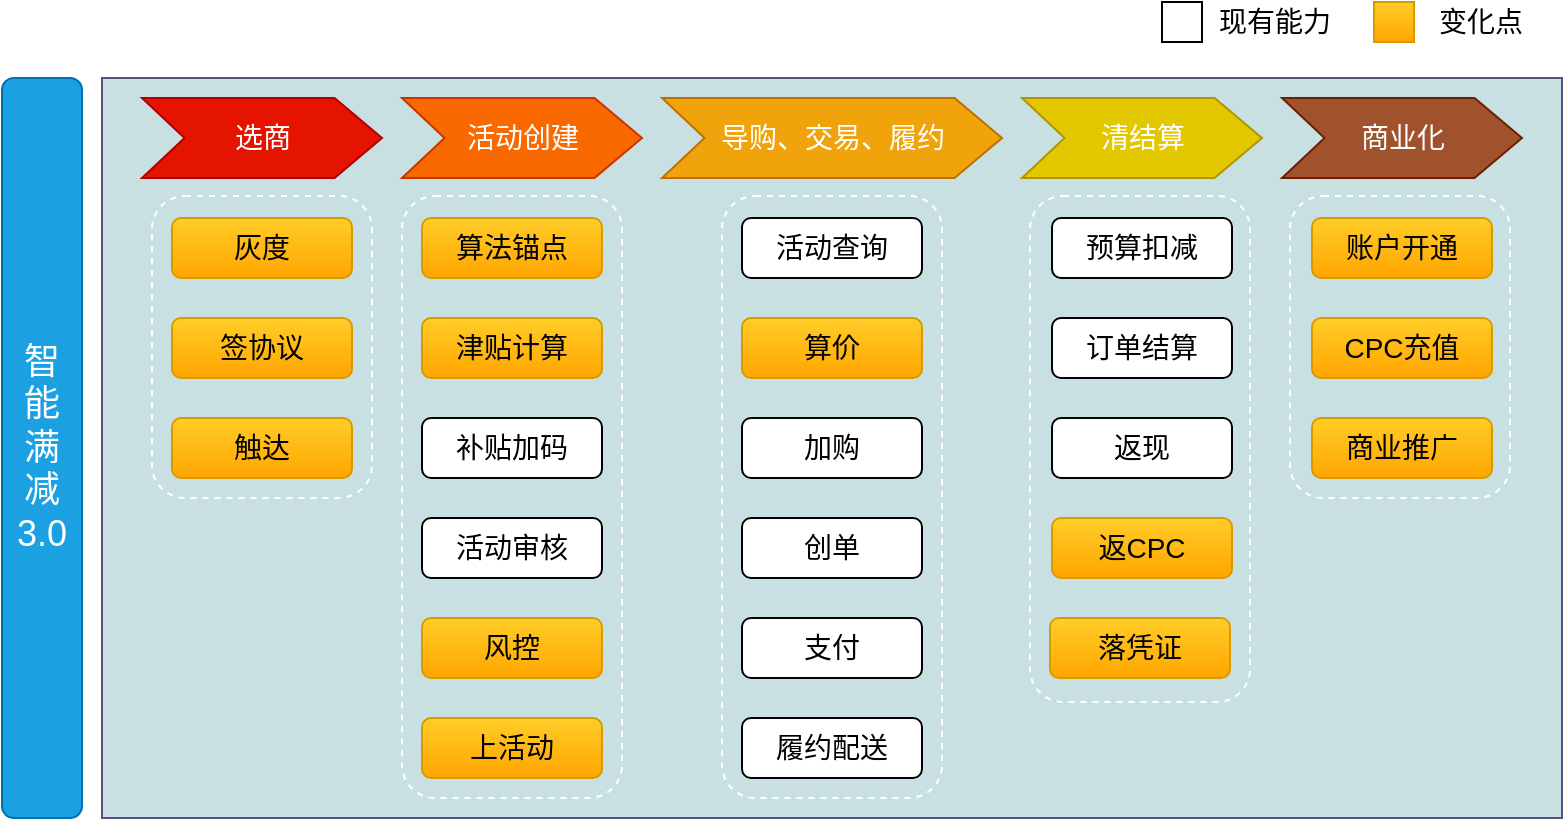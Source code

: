 <mxfile version="13.10.4" type="github" pages="3">
  <diagram id="svwzPPDEEpOVP8AQ4CcS" name="业务架构">
    <mxGraphModel dx="809" dy="461" grid="1" gridSize="10" guides="1" tooltips="1" connect="1" arrows="1" fold="1" page="1" pageScale="1" pageWidth="827" pageHeight="1169" math="0" shadow="0">
      <root>
        <mxCell id="0" />
        <mxCell id="1" parent="0" />
        <mxCell id="b3yf6rmu9NAUxcdTz7bX-2" value="" style="rounded=0;whiteSpace=wrap;html=1;fontSize=18;strokeColor=#56517e;fillColor=#C9E0E2;" parent="1" vertex="1">
          <mxGeometry x="60" y="48" width="730" height="370" as="geometry" />
        </mxCell>
        <mxCell id="b3yf6rmu9NAUxcdTz7bX-36" value="" style="rounded=1;whiteSpace=wrap;html=1;fontSize=14;dashed=1;fillColor=none;strokeColor=#FFFFFF;" parent="1" vertex="1">
          <mxGeometry x="654" y="107" width="110" height="151" as="geometry" />
        </mxCell>
        <mxCell id="b3yf6rmu9NAUxcdTz7bX-35" value="" style="rounded=1;whiteSpace=wrap;html=1;fontSize=14;dashed=1;fillColor=none;strokeColor=#FFFFFF;strokeWidth=1;" parent="1" vertex="1">
          <mxGeometry x="524" y="107" width="110" height="253" as="geometry" />
        </mxCell>
        <mxCell id="b3yf6rmu9NAUxcdTz7bX-34" value="" style="rounded=1;whiteSpace=wrap;html=1;fontSize=14;dashed=1;fillColor=none;strokeColor=#FFFFFF;" parent="1" vertex="1">
          <mxGeometry x="370" y="107" width="110" height="301" as="geometry" />
        </mxCell>
        <mxCell id="b3yf6rmu9NAUxcdTz7bX-33" value="" style="rounded=1;whiteSpace=wrap;html=1;fontSize=14;dashed=1;fillColor=none;strokeColor=#FFFFFF;" parent="1" vertex="1">
          <mxGeometry x="210" y="107" width="110" height="301" as="geometry" />
        </mxCell>
        <mxCell id="b3yf6rmu9NAUxcdTz7bX-32" value="" style="rounded=1;whiteSpace=wrap;html=1;fontSize=14;dashed=1;fillColor=none;strokeColor=#FFFFFF;" parent="1" vertex="1">
          <mxGeometry x="85" y="107" width="110" height="151" as="geometry" />
        </mxCell>
        <mxCell id="b3yf6rmu9NAUxcdTz7bX-1" value="智&lt;br style=&quot;font-size: 18px;&quot;&gt;能&lt;br style=&quot;font-size: 18px;&quot;&gt;满&lt;br style=&quot;font-size: 18px;&quot;&gt;减&lt;br style=&quot;font-size: 18px;&quot;&gt;3.0" style="rounded=1;whiteSpace=wrap;html=1;fontSize=18;fillColor=#1ba1e2;strokeColor=#006EAF;fontColor=#ffffff;" parent="1" vertex="1">
          <mxGeometry x="10" y="48" width="40" height="370" as="geometry" />
        </mxCell>
        <mxCell id="b3yf6rmu9NAUxcdTz7bX-3" value="活动创建" style="html=1;shadow=0;dashed=0;align=center;verticalAlign=middle;shape=mxgraph.arrows2.arrow;dy=0;dx=23.73;notch=21.27;fontSize=14;fillColor=#fa6800;strokeColor=#C73500;fontColor=#ffffff;" parent="1" vertex="1">
          <mxGeometry x="210" y="58" width="120" height="40" as="geometry" />
        </mxCell>
        <mxCell id="b3yf6rmu9NAUxcdTz7bX-4" value="导购、交易、履约" style="html=1;shadow=0;dashed=0;align=center;verticalAlign=middle;shape=mxgraph.arrows2.arrow;dy=0;dx=23.73;notch=21.27;fontSize=14;fillColor=#f0a30a;strokeColor=#BD7000;fontColor=#ffffff;" parent="1" vertex="1">
          <mxGeometry x="340" y="58" width="170" height="40" as="geometry" />
        </mxCell>
        <mxCell id="b3yf6rmu9NAUxcdTz7bX-5" value="清结算" style="html=1;shadow=0;dashed=0;align=center;verticalAlign=middle;shape=mxgraph.arrows2.arrow;dy=0;dx=23.73;notch=21.27;fontSize=14;fillColor=#e3c800;strokeColor=#B09500;fontColor=#ffffff;" parent="1" vertex="1">
          <mxGeometry x="520" y="58" width="120" height="40" as="geometry" />
        </mxCell>
        <mxCell id="b3yf6rmu9NAUxcdTz7bX-6" value="商业化" style="html=1;shadow=0;dashed=0;align=center;verticalAlign=middle;shape=mxgraph.arrows2.arrow;dy=0;dx=23.73;notch=21.27;fontSize=14;fillColor=#a0522d;strokeColor=#6D1F00;fontColor=#ffffff;" parent="1" vertex="1">
          <mxGeometry x="650" y="58" width="120" height="40" as="geometry" />
        </mxCell>
        <mxCell id="b3yf6rmu9NAUxcdTz7bX-7" value="算法锚点" style="rounded=1;whiteSpace=wrap;html=1;fontSize=14;fillColor=#ffcd28;strokeColor=#d79b00;gradientColor=#ffa500;" parent="1" vertex="1">
          <mxGeometry x="220" y="118" width="90" height="30" as="geometry" />
        </mxCell>
        <mxCell id="b3yf6rmu9NAUxcdTz7bX-8" value="津贴计算" style="rounded=1;whiteSpace=wrap;html=1;fontSize=14;gradientColor=#ffa500;fillColor=#ffcd28;strokeColor=#d79b00;" parent="1" vertex="1">
          <mxGeometry x="220" y="168" width="90" height="30" as="geometry" />
        </mxCell>
        <mxCell id="b3yf6rmu9NAUxcdTz7bX-9" value="补贴加码" style="rounded=1;whiteSpace=wrap;html=1;fontSize=14;" parent="1" vertex="1">
          <mxGeometry x="220" y="218" width="90" height="30" as="geometry" />
        </mxCell>
        <mxCell id="b3yf6rmu9NAUxcdTz7bX-10" value="活动审核" style="rounded=1;whiteSpace=wrap;html=1;fontSize=14;" parent="1" vertex="1">
          <mxGeometry x="220" y="268" width="90" height="30" as="geometry" />
        </mxCell>
        <mxCell id="b3yf6rmu9NAUxcdTz7bX-11" value="风控" style="rounded=1;whiteSpace=wrap;html=1;fontSize=14;gradientColor=#ffa500;fillColor=#ffcd28;strokeColor=#d79b00;" parent="1" vertex="1">
          <mxGeometry x="220" y="318" width="90" height="30" as="geometry" />
        </mxCell>
        <mxCell id="b3yf6rmu9NAUxcdTz7bX-12" value="上活动" style="rounded=1;whiteSpace=wrap;html=1;fontSize=14;fillColor=#ffcd28;strokeColor=#d79b00;gradientColor=#ffa500;" parent="1" vertex="1">
          <mxGeometry x="220" y="368" width="90" height="30" as="geometry" />
        </mxCell>
        <mxCell id="b3yf6rmu9NAUxcdTz7bX-13" value="活动查询" style="rounded=1;whiteSpace=wrap;html=1;fontSize=14;" parent="1" vertex="1">
          <mxGeometry x="380" y="118" width="90" height="30" as="geometry" />
        </mxCell>
        <mxCell id="b3yf6rmu9NAUxcdTz7bX-14" value="算价" style="rounded=1;whiteSpace=wrap;html=1;fontSize=14;gradientColor=#ffa500;fillColor=#ffcd28;strokeColor=#d79b00;" parent="1" vertex="1">
          <mxGeometry x="380" y="168" width="90" height="30" as="geometry" />
        </mxCell>
        <mxCell id="b3yf6rmu9NAUxcdTz7bX-15" value="加购" style="rounded=1;whiteSpace=wrap;html=1;fontSize=14;" parent="1" vertex="1">
          <mxGeometry x="380" y="218" width="90" height="30" as="geometry" />
        </mxCell>
        <mxCell id="b3yf6rmu9NAUxcdTz7bX-16" value="创单" style="rounded=1;whiteSpace=wrap;html=1;fontSize=14;" parent="1" vertex="1">
          <mxGeometry x="380" y="268" width="90" height="30" as="geometry" />
        </mxCell>
        <mxCell id="b3yf6rmu9NAUxcdTz7bX-17" value="预算扣减" style="rounded=1;whiteSpace=wrap;html=1;fontSize=14;" parent="1" vertex="1">
          <mxGeometry x="535" y="118" width="90" height="30" as="geometry" />
        </mxCell>
        <mxCell id="b3yf6rmu9NAUxcdTz7bX-18" value="订单结算" style="rounded=1;whiteSpace=wrap;html=1;fontSize=14;" parent="1" vertex="1">
          <mxGeometry x="535" y="168" width="90" height="30" as="geometry" />
        </mxCell>
        <mxCell id="b3yf6rmu9NAUxcdTz7bX-19" value="返现" style="rounded=1;whiteSpace=wrap;html=1;fontSize=14;" parent="1" vertex="1">
          <mxGeometry x="535" y="218" width="90" height="30" as="geometry" />
        </mxCell>
        <mxCell id="b3yf6rmu9NAUxcdTz7bX-20" value="返CPC" style="rounded=1;whiteSpace=wrap;html=1;fontSize=14;gradientColor=#ffa500;fillColor=#ffcd28;strokeColor=#d79b00;" parent="1" vertex="1">
          <mxGeometry x="535" y="268" width="90" height="30" as="geometry" />
        </mxCell>
        <mxCell id="b3yf6rmu9NAUxcdTz7bX-23" value="支付" style="rounded=1;whiteSpace=wrap;html=1;fontSize=14;" parent="1" vertex="1">
          <mxGeometry x="380" y="318" width="90" height="30" as="geometry" />
        </mxCell>
        <mxCell id="b3yf6rmu9NAUxcdTz7bX-24" value="履约配送" style="rounded=1;whiteSpace=wrap;html=1;fontSize=14;" parent="1" vertex="1">
          <mxGeometry x="380" y="368" width="90" height="30" as="geometry" />
        </mxCell>
        <mxCell id="b3yf6rmu9NAUxcdTz7bX-25" value="选商" style="html=1;shadow=0;dashed=0;align=center;verticalAlign=middle;shape=mxgraph.arrows2.arrow;dy=0;dx=23.73;notch=21.27;fontSize=14;fillColor=#e51400;strokeColor=#B20000;fontColor=#ffffff;" parent="1" vertex="1">
          <mxGeometry x="80" y="58" width="120" height="40" as="geometry" />
        </mxCell>
        <mxCell id="b3yf6rmu9NAUxcdTz7bX-26" value="灰度" style="rounded=1;whiteSpace=wrap;html=1;fontSize=14;gradientColor=#ffa500;fillColor=#ffcd28;strokeColor=#d79b00;" parent="1" vertex="1">
          <mxGeometry x="95" y="118" width="90" height="30" as="geometry" />
        </mxCell>
        <mxCell id="b3yf6rmu9NAUxcdTz7bX-27" value="签协议" style="rounded=1;whiteSpace=wrap;html=1;fontSize=14;gradientColor=#ffa500;fillColor=#ffcd28;strokeColor=#d79b00;" parent="1" vertex="1">
          <mxGeometry x="95" y="168" width="90" height="30" as="geometry" />
        </mxCell>
        <mxCell id="b3yf6rmu9NAUxcdTz7bX-28" value="触达" style="rounded=1;whiteSpace=wrap;html=1;fontSize=14;gradientColor=#ffa500;fillColor=#ffcd28;strokeColor=#d79b00;" parent="1" vertex="1">
          <mxGeometry x="95" y="218" width="90" height="30" as="geometry" />
        </mxCell>
        <mxCell id="b3yf6rmu9NAUxcdTz7bX-29" value="账户开通" style="rounded=1;whiteSpace=wrap;html=1;fontSize=14;gradientColor=#ffa500;fillColor=#ffcd28;strokeColor=#d79b00;" parent="1" vertex="1">
          <mxGeometry x="665" y="118" width="90" height="30" as="geometry" />
        </mxCell>
        <mxCell id="b3yf6rmu9NAUxcdTz7bX-30" value="CPC充值" style="rounded=1;whiteSpace=wrap;html=1;fontSize=14;gradientColor=#ffa500;fillColor=#ffcd28;strokeColor=#d79b00;" parent="1" vertex="1">
          <mxGeometry x="665" y="168" width="90" height="30" as="geometry" />
        </mxCell>
        <mxCell id="b3yf6rmu9NAUxcdTz7bX-31" value="商业推广" style="rounded=1;whiteSpace=wrap;html=1;fontSize=14;gradientColor=#ffa500;fillColor=#ffcd28;strokeColor=#d79b00;" parent="1" vertex="1">
          <mxGeometry x="665" y="218" width="90" height="30" as="geometry" />
        </mxCell>
        <mxCell id="b3yf6rmu9NAUxcdTz7bX-37" value="" style="rounded=0;whiteSpace=wrap;html=1;fontSize=14;gradientColor=#ffa500;fillColor=#ffcd28;strokeColor=#d79b00;" parent="1" vertex="1">
          <mxGeometry x="696" y="10" width="20" height="20" as="geometry" />
        </mxCell>
        <mxCell id="b3yf6rmu9NAUxcdTz7bX-38" value="变化点" style="text;html=1;align=center;verticalAlign=middle;resizable=0;points=[];autosize=1;fontSize=14;" parent="1" vertex="1">
          <mxGeometry x="719" y="10" width="60" height="20" as="geometry" />
        </mxCell>
        <mxCell id="b3yf6rmu9NAUxcdTz7bX-39" value="" style="rounded=0;whiteSpace=wrap;html=1;fontSize=14;" parent="1" vertex="1">
          <mxGeometry x="590" y="10" width="20" height="20" as="geometry" />
        </mxCell>
        <mxCell id="b3yf6rmu9NAUxcdTz7bX-40" value="现有能力" style="text;html=1;align=center;verticalAlign=middle;resizable=0;points=[];autosize=1;fontSize=14;" parent="1" vertex="1">
          <mxGeometry x="611" y="10" width="70" height="20" as="geometry" />
        </mxCell>
        <mxCell id="4Q9pyRew29hV-GlrknYJ-1" value="落凭证" style="rounded=1;whiteSpace=wrap;html=1;fontSize=14;gradientColor=#ffa500;fillColor=#ffcd28;strokeColor=#d79b00;" vertex="1" parent="1">
          <mxGeometry x="534" y="318" width="90" height="30" as="geometry" />
        </mxCell>
      </root>
    </mxGraphModel>
  </diagram>
  <diagram id="BrbKqYzhCe-ZeaSh82zv" name="集成架构">
    <mxGraphModel dx="809" dy="461" grid="1" gridSize="10" guides="1" tooltips="1" connect="1" arrows="1" fold="1" page="1" pageScale="1" pageWidth="827" pageHeight="1169" math="0" shadow="0">
      <root>
        <mxCell id="GoxW9i7ttROze6nMOIQV-0" />
        <mxCell id="GoxW9i7ttROze6nMOIQV-1" parent="GoxW9i7ttROze6nMOIQV-0" />
        <mxCell id="KyV_epHE1-PLem4yUeAW-1" value="营销中台" style="rounded=0;whiteSpace=wrap;html=1;strokeWidth=1;fontSize=14;fontColor=#000000;align=left;dashed=1;verticalAlign=top;fontStyle=1" vertex="1" parent="GoxW9i7ttROze6nMOIQV-1">
          <mxGeometry x="40" y="305" width="550" height="90" as="geometry" />
        </mxCell>
        <mxCell id="KyV_epHE1-PLem4yUeAW-0" value="营销工具" style="rounded=0;whiteSpace=wrap;html=1;strokeWidth=1;fontSize=14;fontColor=#000000;align=left;dashed=1;verticalAlign=top;fontStyle=1" vertex="1" parent="GoxW9i7ttROze6nMOIQV-1">
          <mxGeometry x="40" y="205" width="550" height="90" as="geometry" />
        </mxCell>
        <mxCell id="YTMpu8_j2858IgFVY3_3-2" value="产品层" style="rounded=0;whiteSpace=wrap;html=1;strokeWidth=1;fontSize=14;fontColor=#000000;align=left;dashed=1;verticalAlign=top;fontStyle=1" vertex="1" parent="GoxW9i7ttROze6nMOIQV-1">
          <mxGeometry x="40" y="125" width="550" height="70" as="geometry" />
        </mxCell>
        <mxCell id="YTMpu8_j2858IgFVY3_3-1" value="Sopush/Httpizza" style="rounded=0;whiteSpace=wrap;html=1;strokeWidth=1;fontSize=14;align=center;fillColor=#b1ddf0;strokeColor=#10739e;" vertex="1" parent="GoxW9i7ttROze6nMOIQV-1">
          <mxGeometry x="40" y="95" width="550" height="20" as="geometry" />
        </mxCell>
        <mxCell id="YTMpu8_j2858IgFVY3_3-0" value="WEB" style="rounded=0;whiteSpace=wrap;html=1;strokeWidth=1;fontSize=14;fontColor=#000000;align=left;dashed=1;verticalAlign=top;fontStyle=1" vertex="1" parent="GoxW9i7ttROze6nMOIQV-1">
          <mxGeometry x="40" y="20" width="550" height="60" as="geometry" />
        </mxCell>
        <mxCell id="TbF9bN0-pzQNAajZCIpg-10" style="edgeStyle=orthogonalEdgeStyle;rounded=0;orthogonalLoop=1;jettySize=auto;html=1;exitX=0.5;exitY=1;exitDx=0;exitDy=0;entryX=0.5;entryY=0;entryDx=0;entryDy=0;" edge="1" parent="GoxW9i7ttROze6nMOIQV-1" source="TbF9bN0-pzQNAajZCIpg-5" target="TbF9bN0-pzQNAajZCIpg-8">
          <mxGeometry relative="1" as="geometry" />
        </mxCell>
        <mxCell id="TbF9bN0-pzQNAajZCIpg-5" value="Napos" style="rounded=1;whiteSpace=wrap;html=1;strokeWidth=1;fillColor=#1ba1e2;strokeColor=#006EAF;fontColor=#ffffff;" vertex="1" parent="GoxW9i7ttROze6nMOIQV-1">
          <mxGeometry x="160" y="35" width="110" height="30" as="geometry" />
        </mxCell>
        <mxCell id="TbF9bN0-pzQNAajZCIpg-11" style="edgeStyle=orthogonalEdgeStyle;rounded=0;orthogonalLoop=1;jettySize=auto;html=1;exitX=0.5;exitY=1;exitDx=0;exitDy=0;entryX=0.5;entryY=0;entryDx=0;entryDy=0;" edge="1" parent="GoxW9i7ttROze6nMOIQV-1" source="TbF9bN0-pzQNAajZCIpg-6" target="TbF9bN0-pzQNAajZCIpg-7">
          <mxGeometry relative="1" as="geometry" />
        </mxCell>
        <mxCell id="TbF9bN0-pzQNAajZCIpg-6" value="轩辕" style="rounded=1;whiteSpace=wrap;html=1;strokeWidth=1;fillColor=#fa6800;strokeColor=#C73500;fontColor=#ffffff;" vertex="1" parent="GoxW9i7ttROze6nMOIQV-1">
          <mxGeometry x="390" y="35" width="110" height="30" as="geometry" />
        </mxCell>
        <mxCell id="TbF9bN0-pzQNAajZCIpg-19" style="edgeStyle=orthogonalEdgeStyle;rounded=0;orthogonalLoop=1;jettySize=auto;html=1;exitX=0.5;exitY=1;exitDx=0;exitDy=0;entryX=0.5;entryY=0;entryDx=0;entryDy=0;fontSize=14;fontColor=#000000;" edge="1" parent="GoxW9i7ttROze6nMOIQV-1" source="TbF9bN0-pzQNAajZCIpg-7" target="TbF9bN0-pzQNAajZCIpg-9">
          <mxGeometry relative="1" as="geometry" />
        </mxCell>
        <mxCell id="TbF9bN0-pzQNAajZCIpg-7" value="play.valyria" style="rounded=1;whiteSpace=wrap;html=1;strokeWidth=1;fillColor=#60a917;strokeColor=#2D7600;fontColor=#ffffff;" vertex="1" parent="GoxW9i7ttROze6nMOIQV-1">
          <mxGeometry x="390" y="145" width="110" height="30" as="geometry" />
        </mxCell>
        <mxCell id="TbF9bN0-pzQNAajZCIpg-21" style="edgeStyle=orthogonalEdgeStyle;rounded=0;orthogonalLoop=1;jettySize=auto;html=1;exitX=0.5;exitY=1;exitDx=0;exitDy=0;fontSize=14;fontColor=#000000;" edge="1" parent="GoxW9i7ttROze6nMOIQV-1" source="TbF9bN0-pzQNAajZCIpg-8" target="TbF9bN0-pzQNAajZCIpg-9">
          <mxGeometry relative="1" as="geometry" />
        </mxCell>
        <mxCell id="TbF9bN0-pzQNAajZCIpg-8" value="play.dracarys" style="rounded=1;whiteSpace=wrap;html=1;strokeWidth=1;fillColor=#60a917;strokeColor=#2D7600;fontColor=#ffffff;" vertex="1" parent="GoxW9i7ttROze6nMOIQV-1">
          <mxGeometry x="160" y="145" width="110" height="30" as="geometry" />
        </mxCell>
        <mxCell id="TbF9bN0-pzQNAajZCIpg-17" style="edgeStyle=orthogonalEdgeStyle;rounded=0;orthogonalLoop=1;jettySize=auto;html=1;exitX=0.5;exitY=1;exitDx=0;exitDy=0;entryX=0.5;entryY=0;entryDx=0;entryDy=0;fontSize=14;fontColor=#000000;" edge="1" parent="GoxW9i7ttROze6nMOIQV-1" source="TbF9bN0-pzQNAajZCIpg-9" target="TbF9bN0-pzQNAajZCIpg-15">
          <mxGeometry relative="1" as="geometry">
            <Array as="points">
              <mxPoint x="330" y="315" />
              <mxPoint x="225" y="315" />
            </Array>
          </mxGeometry>
        </mxCell>
        <mxCell id="TbF9bN0-pzQNAajZCIpg-18" style="edgeStyle=orthogonalEdgeStyle;rounded=0;orthogonalLoop=1;jettySize=auto;html=1;exitX=0.5;exitY=1;exitDx=0;exitDy=0;fontSize=14;fontColor=#000000;" edge="1" parent="GoxW9i7ttROze6nMOIQV-1" source="TbF9bN0-pzQNAajZCIpg-9" target="TbF9bN0-pzQNAajZCIpg-16">
          <mxGeometry relative="1" as="geometry">
            <Array as="points">
              <mxPoint x="330" y="315" />
              <mxPoint x="445" y="315" />
            </Array>
          </mxGeometry>
        </mxCell>
        <mxCell id="TbF9bN0-pzQNAajZCIpg-9" value="play.doraemon" style="rounded=1;whiteSpace=wrap;html=1;strokeWidth=1;fillColor=#f0a30a;strokeColor=#BD7000;fontColor=#ffffff;" vertex="1" parent="GoxW9i7ttROze6nMOIQV-1">
          <mxGeometry x="230" y="245" width="200" height="30" as="geometry" />
        </mxCell>
        <mxCell id="TbF9bN0-pzQNAajZCIpg-15" value="marketing.&lt;span style=&quot;text-align: left&quot;&gt;maintainer&lt;/span&gt;" style="rounded=1;whiteSpace=wrap;html=1;strokeWidth=1;fillColor=#647687;strokeColor=#314354;fontColor=#ffffff;" vertex="1" parent="GoxW9i7ttROze6nMOIQV-1">
          <mxGeometry x="140" y="335" width="170" height="30" as="geometry" />
        </mxCell>
        <mxCell id="TbF9bN0-pzQNAajZCIpg-16" value="&lt;span class=&quot;emonitor-chart-legend-alias&quot; style=&quot;box-sizing: border-box ; padding: 0px 5px ; display: table-cell ; text-align: left&quot;&gt;marketing.coupon_maintainer&lt;br&gt;&lt;/span&gt;" style="rounded=1;whiteSpace=wrap;html=1;strokeWidth=1;fontStyle=0;fillColor=#647687;strokeColor=#314354;fontColor=#ffffff;" vertex="1" parent="GoxW9i7ttROze6nMOIQV-1">
          <mxGeometry x="360" y="335" width="170" height="30" as="geometry" />
        </mxCell>
        <mxCell id="hJNpM2pKw44CJvwhTgb--2" style="edgeStyle=orthogonalEdgeStyle;rounded=0;orthogonalLoop=1;jettySize=auto;html=1;exitX=1;exitY=0.5;exitDx=0;exitDy=0;dashed=1;fontSize=14;fontColor=#000000;" edge="1" parent="GoxW9i7ttROze6nMOIQV-1" source="hJNpM2pKw44CJvwhTgb--0" target="TbF9bN0-pzQNAajZCIpg-9">
          <mxGeometry relative="1" as="geometry" />
        </mxCell>
        <mxCell id="hJNpM2pKw44CJvwhTgb--0" value="play.watchman" style="rounded=1;whiteSpace=wrap;html=1;strokeWidth=1;fillColor=#f0a30a;strokeColor=#BD7000;fontColor=#ffffff;" vertex="1" parent="GoxW9i7ttROze6nMOIQV-1">
          <mxGeometry x="70" y="245" width="110" height="30" as="geometry" />
        </mxCell>
      </root>
    </mxGraphModel>
  </diagram>
  <diagram id="O_hJh30Pf40c1ot0d0xL" name="商户创建活动全景">
    <mxGraphModel dx="952" dy="542" grid="1" gridSize="10" guides="1" tooltips="1" connect="1" arrows="1" fold="1" page="1" pageScale="1" pageWidth="827" pageHeight="1169" math="0" shadow="0">
      <root>
        <mxCell id="78wxHP2ryN4so_1R4G5E-0" />
        <mxCell id="78wxHP2ryN4so_1R4G5E-1" parent="78wxHP2ryN4so_1R4G5E-0" />
        <mxCell id="bbKJ8AI8-GUlV3ogE-y5-0" value="" style="rounded=1;whiteSpace=wrap;html=1;dashed=1;arcSize=17;" vertex="1" parent="78wxHP2ryN4so_1R4G5E-1">
          <mxGeometry x="110" y="130" width="580" height="360" as="geometry" />
        </mxCell>
        <mxCell id="bbKJ8AI8-GUlV3ogE-y5-1" style="edgeStyle=orthogonalEdgeStyle;rounded=0;orthogonalLoop=1;jettySize=auto;html=1;exitX=0.5;exitY=1;exitDx=0;exitDy=0;fontSize=16;fontColor=#000000;dashed=1;" edge="1" parent="78wxHP2ryN4so_1R4G5E-1" source="bbKJ8AI8-GUlV3ogE-y5-2" target="bbKJ8AI8-GUlV3ogE-y5-5">
          <mxGeometry relative="1" as="geometry" />
        </mxCell>
        <mxCell id="bbKJ8AI8-GUlV3ogE-y5-2" value="创建活动" style="rounded=1;whiteSpace=wrap;html=1;fillColor=#1ba1e2;strokeColor=#006EAF;fontColor=#000000;fontSize=16;" vertex="1" parent="78wxHP2ryN4so_1R4G5E-1">
          <mxGeometry x="160" y="154" width="100" height="50" as="geometry" />
        </mxCell>
        <mxCell id="bbKJ8AI8-GUlV3ogE-y5-3" style="edgeStyle=orthogonalEdgeStyle;rounded=0;orthogonalLoop=1;jettySize=auto;html=1;exitX=0.5;exitY=1;exitDx=0;exitDy=0;dashed=1;fontSize=16;fontColor=#000000;" edge="1" parent="78wxHP2ryN4so_1R4G5E-1" source="bbKJ8AI8-GUlV3ogE-y5-5" target="bbKJ8AI8-GUlV3ogE-y5-6">
          <mxGeometry relative="1" as="geometry" />
        </mxCell>
        <mxCell id="bbKJ8AI8-GUlV3ogE-y5-5" value="冲突校验" style="rounded=1;whiteSpace=wrap;html=1;fillColor=#1ba1e2;strokeColor=#006EAF;fontColor=#000000;fontSize=16;" vertex="1" parent="78wxHP2ryN4so_1R4G5E-1">
          <mxGeometry x="160" y="264" width="100" height="50" as="geometry" />
        </mxCell>
        <mxCell id="bbKJ8AI8-GUlV3ogE-y5-92" style="edgeStyle=orthogonalEdgeStyle;rounded=0;orthogonalLoop=1;jettySize=auto;html=1;exitX=0.5;exitY=1;exitDx=0;exitDy=0;entryX=0.5;entryY=0;entryDx=0;entryDy=0;dashed=1;fontSize=14;fontColor=#000000;" edge="1" parent="78wxHP2ryN4so_1R4G5E-1" source="bbKJ8AI8-GUlV3ogE-y5-6" target="bbKJ8AI8-GUlV3ogE-y5-62">
          <mxGeometry relative="1" as="geometry" />
        </mxCell>
        <mxCell id="bbKJ8AI8-GUlV3ogE-y5-95" value="上活动" style="edgeLabel;html=1;align=center;verticalAlign=middle;resizable=0;points=[];fontSize=14;fontColor=#000000;" vertex="1" connectable="0" parent="bbKJ8AI8-GUlV3ogE-y5-92">
          <mxGeometry x="-0.136" y="2" relative="1" as="geometry">
            <mxPoint as="offset" />
          </mxGeometry>
        </mxCell>
        <mxCell id="bbKJ8AI8-GUlV3ogE-y5-6" value="保存玩法" style="rounded=1;whiteSpace=wrap;html=1;fillColor=#1ba1e2;strokeColor=#006EAF;fontColor=#000000;fontSize=16;" vertex="1" parent="78wxHP2ryN4so_1R4G5E-1">
          <mxGeometry x="160" y="390" width="100" height="50" as="geometry" />
        </mxCell>
        <mxCell id="bbKJ8AI8-GUlV3ogE-y5-66" style="edgeStyle=orthogonalEdgeStyle;rounded=0;orthogonalLoop=1;jettySize=auto;html=1;exitX=1;exitY=0.75;exitDx=0;exitDy=0;entryX=0;entryY=0.5;entryDx=0;entryDy=0;fontSize=14;fontColor=#000000;dashed=1;" edge="1" parent="78wxHP2ryN4so_1R4G5E-1" source="bbKJ8AI8-GUlV3ogE-y5-11" target="bbKJ8AI8-GUlV3ogE-y5-2">
          <mxGeometry relative="1" as="geometry" />
        </mxCell>
        <mxCell id="bbKJ8AI8-GUlV3ogE-y5-11" value="&lt;br&gt;商户" style="shape=actor;whiteSpace=wrap;html=1;fillColor=#176FBD;fontSize=16;fontColor=#ffffff;strokeColor=#006EAF;" vertex="1" parent="78wxHP2ryN4so_1R4G5E-1">
          <mxGeometry x="10" y="134" width="70" height="60" as="geometry" />
        </mxCell>
        <mxCell id="bbKJ8AI8-GUlV3ogE-y5-85" style="edgeStyle=orthogonalEdgeStyle;rounded=0;orthogonalLoop=1;jettySize=auto;html=1;exitX=1;exitY=0.5;exitDx=0;exitDy=0;entryX=0;entryY=0.5;entryDx=0;entryDy=0;dashed=1;fontSize=14;fontColor=#000000;" edge="1" parent="78wxHP2ryN4so_1R4G5E-1" source="bbKJ8AI8-GUlV3ogE-y5-16" target="bbKJ8AI8-GUlV3ogE-y5-77">
          <mxGeometry relative="1" as="geometry" />
        </mxCell>
        <mxCell id="bbKJ8AI8-GUlV3ogE-y5-86" value="异常" style="edgeLabel;html=1;align=center;verticalAlign=middle;resizable=0;points=[];fontSize=14;fontColor=#000000;" vertex="1" connectable="0" parent="bbKJ8AI8-GUlV3ogE-y5-85">
          <mxGeometry x="-0.091" y="-2" relative="1" as="geometry">
            <mxPoint y="-11" as="offset" />
          </mxGeometry>
        </mxCell>
        <mxCell id="bbKJ8AI8-GUlV3ogE-y5-89" style="edgeStyle=orthogonalEdgeStyle;rounded=0;orthogonalLoop=1;jettySize=auto;html=1;exitX=0.5;exitY=1;exitDx=0;exitDy=0;dashed=1;fontSize=14;fontColor=#000000;" edge="1" parent="78wxHP2ryN4so_1R4G5E-1" source="bbKJ8AI8-GUlV3ogE-y5-16" target="bbKJ8AI8-GUlV3ogE-y5-62">
          <mxGeometry relative="1" as="geometry" />
        </mxCell>
        <mxCell id="bbKJ8AI8-GUlV3ogE-y5-94" value="下补贴" style="edgeLabel;html=1;align=center;verticalAlign=middle;resizable=0;points=[];fontSize=14;fontColor=#000000;" vertex="1" connectable="0" parent="bbKJ8AI8-GUlV3ogE-y5-89">
          <mxGeometry x="-0.269" y="2" relative="1" as="geometry">
            <mxPoint as="offset" />
          </mxGeometry>
        </mxCell>
        <mxCell id="bbKJ8AI8-GUlV3ogE-y5-16" value="下补贴" style="rounded=1;whiteSpace=wrap;html=1;fillColor=#1ba1e2;strokeColor=#006EAF;fontColor=#000000;fontSize=16;" vertex="1" parent="78wxHP2ryN4so_1R4G5E-1">
          <mxGeometry x="380" y="264" width="100" height="50" as="geometry" />
        </mxCell>
        <mxCell id="bbKJ8AI8-GUlV3ogE-y5-17" style="edgeStyle=orthogonalEdgeStyle;rounded=0;orthogonalLoop=1;jettySize=auto;html=1;exitX=0.5;exitY=1;exitDx=0;exitDy=0;entryX=0.5;entryY=0;entryDx=0;entryDy=0;dashed=1;fontSize=14;fontColor=#000000;" edge="1" parent="78wxHP2ryN4so_1R4G5E-1" source="bbKJ8AI8-GUlV3ogE-y5-19" target="bbKJ8AI8-GUlV3ogE-y5-2">
          <mxGeometry relative="1" as="geometry" />
        </mxCell>
        <mxCell id="bbKJ8AI8-GUlV3ogE-y5-18" value="选择预算" style="text;html=1;align=center;verticalAlign=middle;resizable=0;points=[];labelBackgroundColor=#ffffff;fontSize=14;fontColor=#000000;" vertex="1" connectable="0" parent="bbKJ8AI8-GUlV3ogE-y5-17">
          <mxGeometry x="-0.738" relative="1" as="geometry">
            <mxPoint y="9" as="offset" />
          </mxGeometry>
        </mxCell>
        <mxCell id="bbKJ8AI8-GUlV3ogE-y5-19" value="预算池" style="rounded=1;whiteSpace=wrap;html=1;fillColor=#bac8d3;strokeColor=#23445d;fontSize=16;" vertex="1" parent="78wxHP2ryN4so_1R4G5E-1">
          <mxGeometry x="230" y="10" width="100" height="50" as="geometry" />
        </mxCell>
        <mxCell id="bbKJ8AI8-GUlV3ogE-y5-20" style="edgeStyle=orthogonalEdgeStyle;rounded=0;orthogonalLoop=1;jettySize=auto;html=1;exitX=0.5;exitY=1;exitDx=0;exitDy=0;entryX=0.5;entryY=0;entryDx=0;entryDy=0;dashed=1;fontSize=14;fontColor=#000000;" edge="1" parent="78wxHP2ryN4so_1R4G5E-1" source="bbKJ8AI8-GUlV3ogE-y5-22" target="bbKJ8AI8-GUlV3ogE-y5-2">
          <mxGeometry relative="1" as="geometry" />
        </mxCell>
        <mxCell id="bbKJ8AI8-GUlV3ogE-y5-21" value="算法锚点" style="text;html=1;align=center;verticalAlign=middle;resizable=0;points=[];labelBackgroundColor=#ffffff;fontSize=14;fontColor=#000000;" vertex="1" connectable="0" parent="bbKJ8AI8-GUlV3ogE-y5-20">
          <mxGeometry x="-0.613" y="-2" relative="1" as="geometry">
            <mxPoint as="offset" />
          </mxGeometry>
        </mxCell>
        <mxCell id="bbKJ8AI8-GUlV3ogE-y5-22" value="B端算法" style="rounded=1;whiteSpace=wrap;html=1;fillColor=#bac8d3;strokeColor=#23445d;fontSize=16;" vertex="1" parent="78wxHP2ryN4so_1R4G5E-1">
          <mxGeometry x="100" y="10" width="100" height="50" as="geometry" />
        </mxCell>
        <mxCell id="bbKJ8AI8-GUlV3ogE-y5-68" style="edgeStyle=orthogonalEdgeStyle;rounded=0;orthogonalLoop=1;jettySize=auto;html=1;exitX=0.5;exitY=1;exitDx=0;exitDy=0;entryX=0.5;entryY=0;entryDx=0;entryDy=0;dashed=1;fontSize=14;fontColor=#000000;" edge="1" parent="78wxHP2ryN4so_1R4G5E-1" source="bbKJ8AI8-GUlV3ogE-y5-27" target="bbKJ8AI8-GUlV3ogE-y5-16">
          <mxGeometry relative="1" as="geometry" />
        </mxCell>
        <mxCell id="bbKJ8AI8-GUlV3ogE-y5-87" value="下补贴" style="edgeLabel;html=1;align=center;verticalAlign=middle;resizable=0;points=[];fontSize=14;fontColor=#000000;" vertex="1" connectable="0" parent="bbKJ8AI8-GUlV3ogE-y5-68">
          <mxGeometry x="-0.27" relative="1" as="geometry">
            <mxPoint as="offset" />
          </mxGeometry>
        </mxCell>
        <mxCell id="bbKJ8AI8-GUlV3ogE-y5-82" style="edgeStyle=orthogonalEdgeStyle;rounded=0;orthogonalLoop=1;jettySize=auto;html=1;exitX=1;exitY=0.5;exitDx=0;exitDy=0;dashed=1;fontSize=14;fontColor=#000000;" edge="1" parent="78wxHP2ryN4so_1R4G5E-1" source="bbKJ8AI8-GUlV3ogE-y5-27" target="bbKJ8AI8-GUlV3ogE-y5-77">
          <mxGeometry relative="1" as="geometry" />
        </mxCell>
        <mxCell id="bbKJ8AI8-GUlV3ogE-y5-88" value="下活动" style="edgeLabel;html=1;align=center;verticalAlign=middle;resizable=0;points=[];fontSize=14;fontColor=#000000;" vertex="1" connectable="0" parent="bbKJ8AI8-GUlV3ogE-y5-82">
          <mxGeometry x="0.531" y="1" relative="1" as="geometry">
            <mxPoint as="offset" />
          </mxGeometry>
        </mxCell>
        <mxCell id="bbKJ8AI8-GUlV3ogE-y5-27" value="调度服务" style="rounded=1;whiteSpace=wrap;html=1;fillColor=#1ba1e2;strokeColor=#006EAF;fontColor=#000000;fontSize=16;" vertex="1" parent="78wxHP2ryN4so_1R4G5E-1">
          <mxGeometry x="380" y="154" width="100" height="50" as="geometry" />
        </mxCell>
        <mxCell id="bbKJ8AI8-GUlV3ogE-y5-41" style="edgeStyle=orthogonalEdgeStyle;rounded=0;orthogonalLoop=1;jettySize=auto;html=1;exitX=0.5;exitY=1;exitDx=0;exitDy=0;dashed=1;fontSize=14;fontColor=#000000;" edge="1" parent="78wxHP2ryN4so_1R4G5E-1" source="bbKJ8AI8-GUlV3ogE-y5-43" target="bbKJ8AI8-GUlV3ogE-y5-27">
          <mxGeometry relative="1" as="geometry" />
        </mxCell>
        <mxCell id="bbKJ8AI8-GUlV3ogE-y5-42" value="熔断" style="text;html=1;align=center;verticalAlign=middle;resizable=0;points=[];labelBackgroundColor=#ffffff;fontSize=14;fontColor=#000000;" vertex="1" connectable="0" parent="bbKJ8AI8-GUlV3ogE-y5-41">
          <mxGeometry x="-0.641" y="1" relative="1" as="geometry">
            <mxPoint x="-1" y="13" as="offset" />
          </mxGeometry>
        </mxCell>
        <mxCell id="bbKJ8AI8-GUlV3ogE-y5-43" value="预算管控" style="rounded=1;whiteSpace=wrap;html=1;fillColor=#bac8d3;strokeColor=#23445d;fontSize=16;" vertex="1" parent="78wxHP2ryN4so_1R4G5E-1">
          <mxGeometry x="380" y="10" width="100" height="50" as="geometry" />
        </mxCell>
        <mxCell id="bbKJ8AI8-GUlV3ogE-y5-49" value="" style="rounded=0;whiteSpace=wrap;html=1;fillColor=none;fontSize=14;fontColor=#000000;dashed=1;" vertex="1" parent="78wxHP2ryN4so_1R4G5E-1">
          <mxGeometry x="678" y="5" width="120" height="115" as="geometry" />
        </mxCell>
        <mxCell id="bbKJ8AI8-GUlV3ogE-y5-50" value="图例说明" style="text;html=1;align=center;verticalAlign=middle;resizable=0;points=[];autosize=1;fontSize=14;fontColor=#FF0000;" vertex="1" parent="78wxHP2ryN4so_1R4G5E-1">
          <mxGeometry x="677" y="7" width="70" height="20" as="geometry" />
        </mxCell>
        <mxCell id="bbKJ8AI8-GUlV3ogE-y5-51" value="" style="rounded=1;whiteSpace=wrap;html=1;fillColor=#1ba1e2;strokeColor=#006EAF;fontColor=#000000;fontSize=16;" vertex="1" parent="78wxHP2ryN4so_1R4G5E-1">
          <mxGeometry x="692" y="33.5" width="40" height="15" as="geometry" />
        </mxCell>
        <mxCell id="bbKJ8AI8-GUlV3ogE-y5-52" value="内部模块" style="text;html=1;align=center;verticalAlign=middle;resizable=0;points=[];autosize=1;fontSize=12;fontColor=#000000;" vertex="1" parent="78wxHP2ryN4so_1R4G5E-1">
          <mxGeometry x="738" y="31" width="60" height="20" as="geometry" />
        </mxCell>
        <mxCell id="bbKJ8AI8-GUlV3ogE-y5-53" value="" style="rounded=1;whiteSpace=wrap;html=1;fillColor=#bac8d3;strokeColor=#23445d;fontSize=16;" vertex="1" parent="78wxHP2ryN4so_1R4G5E-1">
          <mxGeometry x="692" y="55.5" width="40" height="15" as="geometry" />
        </mxCell>
        <mxCell id="bbKJ8AI8-GUlV3ogE-y5-54" value="外部系统" style="text;html=1;align=center;verticalAlign=middle;resizable=0;points=[];autosize=1;fontSize=12;fontColor=#000000;" vertex="1" parent="78wxHP2ryN4so_1R4G5E-1">
          <mxGeometry x="738" y="53" width="60" height="20" as="geometry" />
        </mxCell>
        <mxCell id="bbKJ8AI8-GUlV3ogE-y5-55" value="" style="endArrow=classic;html=1;dashed=1;fontSize=12;fontColor=#000000;" edge="1" parent="78wxHP2ryN4so_1R4G5E-1">
          <mxGeometry width="50" height="50" relative="1" as="geometry">
            <mxPoint x="694" y="84" as="sourcePoint" />
            <mxPoint x="734" y="84" as="targetPoint" />
          </mxGeometry>
        </mxCell>
        <mxCell id="bbKJ8AI8-GUlV3ogE-y5-56" value="依赖" style="text;html=1;align=center;verticalAlign=middle;resizable=0;points=[];autosize=1;fontSize=12;fontColor=#000000;" vertex="1" parent="78wxHP2ryN4so_1R4G5E-1">
          <mxGeometry x="748" y="73" width="40" height="20" as="geometry" />
        </mxCell>
        <mxCell id="bbKJ8AI8-GUlV3ogE-y5-57" value="" style="shape=actor;whiteSpace=wrap;html=1;fillColor=#176FBD;fontSize=16;fontColor=#ffffff;strokeColor=#006EAF;" vertex="1" parent="78wxHP2ryN4so_1R4G5E-1">
          <mxGeometry x="701.5" y="95" width="21" height="13" as="geometry" />
        </mxCell>
        <mxCell id="bbKJ8AI8-GUlV3ogE-y5-58" value="角色" style="text;html=1;align=center;verticalAlign=middle;resizable=0;points=[];autosize=1;fontSize=12;fontColor=#000000;" vertex="1" parent="78wxHP2ryN4so_1R4G5E-1">
          <mxGeometry x="748" y="91.5" width="40" height="20" as="geometry" />
        </mxCell>
        <mxCell id="bbKJ8AI8-GUlV3ogE-y5-62" value="底层" style="rounded=1;whiteSpace=wrap;html=1;fillColor=#bac8d3;strokeColor=#23445d;fontSize=16;" vertex="1" parent="78wxHP2ryN4so_1R4G5E-1">
          <mxGeometry x="380" y="520" width="100" height="50" as="geometry" />
        </mxCell>
        <mxCell id="bbKJ8AI8-GUlV3ogE-y5-78" style="edgeStyle=orthogonalEdgeStyle;rounded=0;orthogonalLoop=1;jettySize=auto;html=1;exitX=0.5;exitY=1;exitDx=0;exitDy=0;entryX=0.5;entryY=0;entryDx=0;entryDy=0;dashed=1;fontSize=14;fontColor=#000000;" edge="1" parent="78wxHP2ryN4so_1R4G5E-1" source="bbKJ8AI8-GUlV3ogE-y5-76" target="bbKJ8AI8-GUlV3ogE-y5-27">
          <mxGeometry relative="1" as="geometry" />
        </mxCell>
        <mxCell id="bbKJ8AI8-GUlV3ogE-y5-79" value="活动到期/活动延期" style="edgeLabel;html=1;align=center;verticalAlign=middle;resizable=0;points=[];fontSize=14;fontColor=#000000;" vertex="1" connectable="0" parent="bbKJ8AI8-GUlV3ogE-y5-78">
          <mxGeometry x="-0.261" y="2" relative="1" as="geometry">
            <mxPoint as="offset" />
          </mxGeometry>
        </mxCell>
        <mxCell id="bbKJ8AI8-GUlV3ogE-y5-76" value="Workflow" style="rounded=1;whiteSpace=wrap;html=1;fillColor=#bac8d3;strokeColor=#23445d;fontSize=16;" vertex="1" parent="78wxHP2ryN4so_1R4G5E-1">
          <mxGeometry x="530" y="10" width="100" height="50" as="geometry" />
        </mxCell>
        <mxCell id="bbKJ8AI8-GUlV3ogE-y5-90" style="edgeStyle=orthogonalEdgeStyle;rounded=0;orthogonalLoop=1;jettySize=auto;html=1;exitX=0.5;exitY=1;exitDx=0;exitDy=0;entryX=0.5;entryY=0;entryDx=0;entryDy=0;dashed=1;fontSize=14;fontColor=#000000;" edge="1" parent="78wxHP2ryN4so_1R4G5E-1" source="bbKJ8AI8-GUlV3ogE-y5-77" target="bbKJ8AI8-GUlV3ogE-y5-62">
          <mxGeometry relative="1" as="geometry">
            <Array as="points">
              <mxPoint x="610" y="480" />
              <mxPoint x="430" y="480" />
            </Array>
          </mxGeometry>
        </mxCell>
        <mxCell id="bbKJ8AI8-GUlV3ogE-y5-93" value="下活动" style="edgeLabel;html=1;align=center;verticalAlign=middle;resizable=0;points=[];fontSize=14;fontColor=#000000;" vertex="1" connectable="0" parent="bbKJ8AI8-GUlV3ogE-y5-90">
          <mxGeometry x="-0.625" y="4" relative="1" as="geometry">
            <mxPoint as="offset" />
          </mxGeometry>
        </mxCell>
        <mxCell id="bbKJ8AI8-GUlV3ogE-y5-77" value="下活动" style="rounded=1;whiteSpace=wrap;html=1;fillColor=#1ba1e2;strokeColor=#006EAF;fontColor=#000000;fontSize=16;" vertex="1" parent="78wxHP2ryN4so_1R4G5E-1">
          <mxGeometry x="560" y="264" width="100" height="50" as="geometry" />
        </mxCell>
        <mxCell id="bbKJ8AI8-GUlV3ogE-y5-97" style="edgeStyle=orthogonalEdgeStyle;rounded=0;orthogonalLoop=1;jettySize=auto;html=1;exitX=0;exitY=0.5;exitDx=0;exitDy=0;entryX=1;entryY=0.5;entryDx=0;entryDy=0;dashed=1;fontSize=14;fontColor=#000000;" edge="1" parent="78wxHP2ryN4so_1R4G5E-1" source="bbKJ8AI8-GUlV3ogE-y5-96" target="bbKJ8AI8-GUlV3ogE-y5-77">
          <mxGeometry relative="1" as="geometry" />
        </mxCell>
        <mxCell id="bbKJ8AI8-GUlV3ogE-y5-96" value="底层DRC" style="rounded=1;whiteSpace=wrap;html=1;fillColor=#bac8d3;strokeColor=#23445d;fontSize=16;" vertex="1" parent="78wxHP2ryN4so_1R4G5E-1">
          <mxGeometry x="718" y="264" width="100" height="50" as="geometry" />
        </mxCell>
      </root>
    </mxGraphModel>
  </diagram>
</mxfile>
